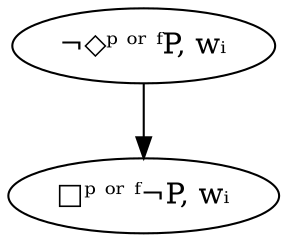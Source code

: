 digraph {
    a [label="¬◇ᵖ ᵒʳ ᶠP, wᵢ"];
    b [label="□ᵖ ᵒʳ ᶠ¬P, wᵢ"];
    a -> b;
}

digraph {
    a [label="¬□ᵖ ᵒʳ ᶠP, wᵢ"];
    b [label="□ᵖ ᵒʳ ᶠ¬P, wᵢ"];
    a -> b;
}

digraph {
    a [label="◇ᶠP, wᵢ"];
    b [label="wᵢ ☆ wⱼ"];
    c [label="P, wⱼ"];
    a -> b; b -> c;
}

digraph {
    a [label="◇ᵖP, wᵢ"];
    b [label="wⱼ ☆ wᵢ"];
    c [label="P, wⱼ"];
    a -> b; b -> c;
}

digraph {
    a [label="□ᶠP, wᵢ"];
    b [label="wᵢ ⇉ wⱼ"];
    c [label="P, wⱼ"];
    a -> b; b -> c;
}

digraph {
    a [label="□ᵖP, wᵢ"];
    b [label="wⱼ ⇉ wᵢ"];
    c [label="P, wⱼ"];
    a -> b; b -> c;
}

